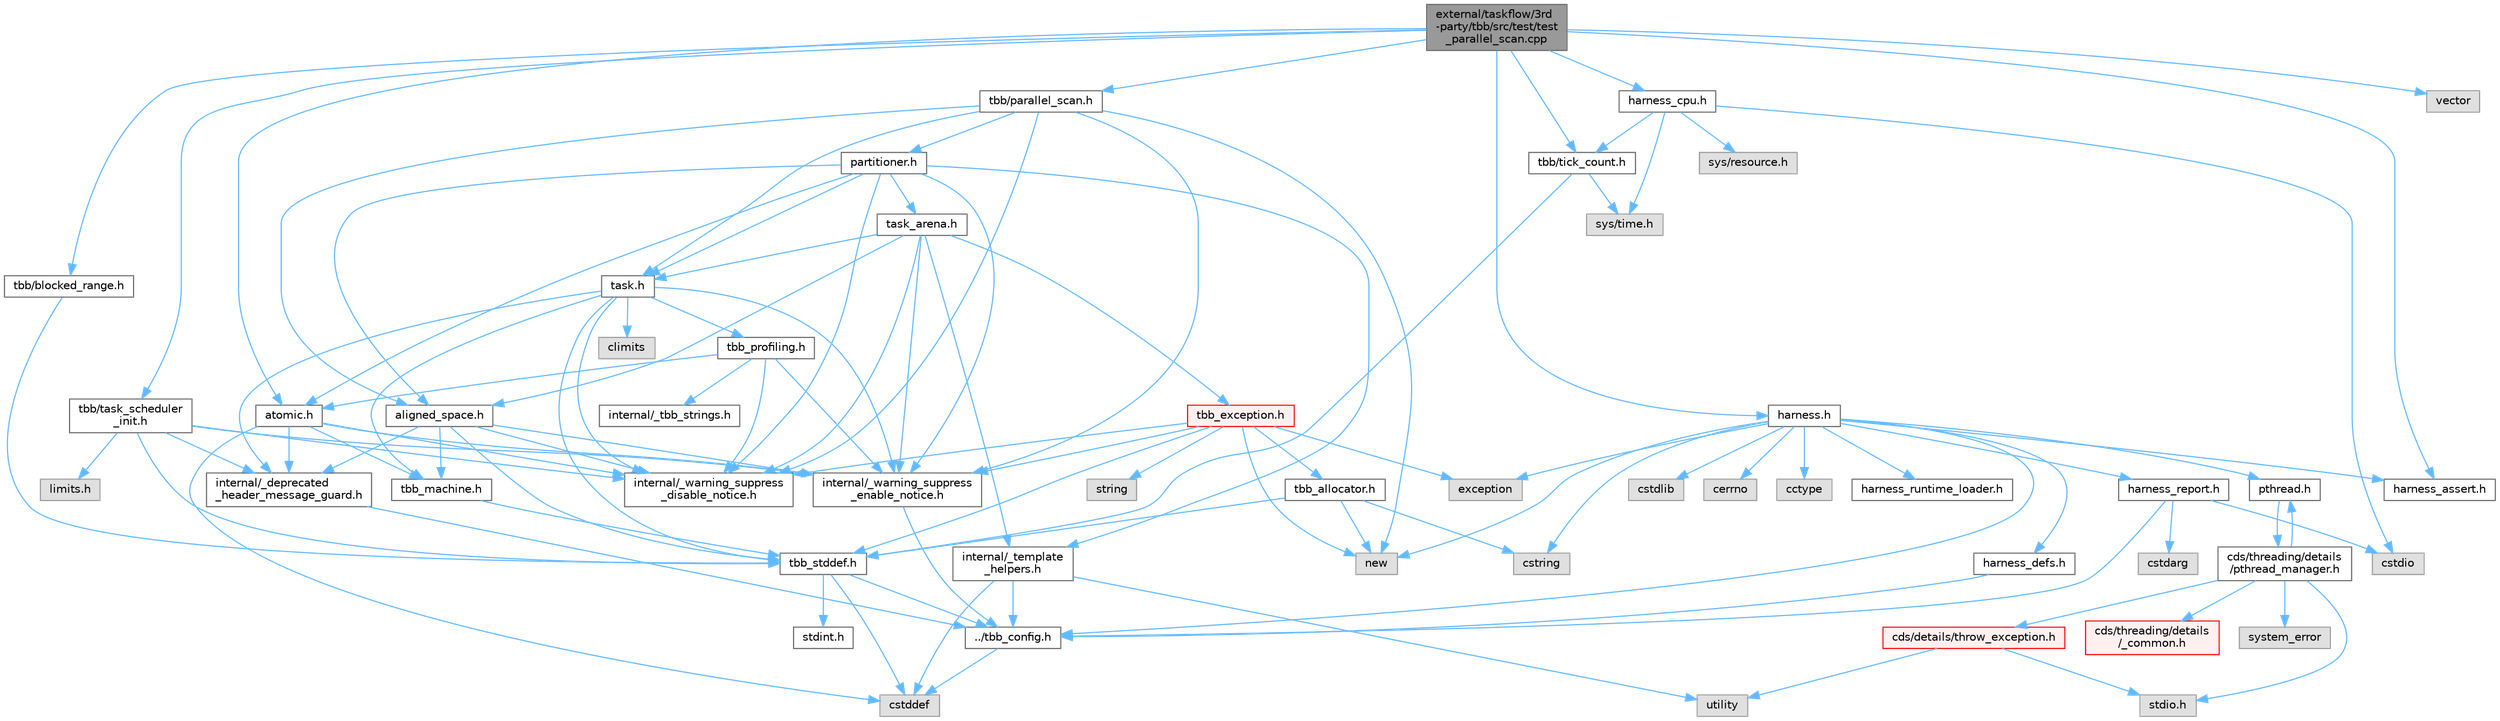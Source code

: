 digraph "external/taskflow/3rd-party/tbb/src/test/test_parallel_scan.cpp"
{
 // LATEX_PDF_SIZE
  bgcolor="transparent";
  edge [fontname=Helvetica,fontsize=10,labelfontname=Helvetica,labelfontsize=10];
  node [fontname=Helvetica,fontsize=10,shape=box,height=0.2,width=0.4];
  Node1 [id="Node000001",label="external/taskflow/3rd\l-party/tbb/src/test/test\l_parallel_scan.cpp",height=0.2,width=0.4,color="gray40", fillcolor="grey60", style="filled", fontcolor="black",tooltip=" "];
  Node1 -> Node2 [id="edge106_Node000001_Node000002",color="steelblue1",style="solid",tooltip=" "];
  Node2 [id="Node000002",label="tbb/parallel_scan.h",height=0.2,width=0.4,color="grey40", fillcolor="white", style="filled",URL="$parallel__scan_8h.html",tooltip=" "];
  Node2 -> Node3 [id="edge107_Node000002_Node000003",color="steelblue1",style="solid",tooltip=" "];
  Node3 [id="Node000003",label="internal/_warning_suppress\l_enable_notice.h",height=0.2,width=0.4,color="grey40", fillcolor="white", style="filled",URL="$__warning__suppress__enable__notice_8h.html",tooltip=" "];
  Node3 -> Node4 [id="edge108_Node000003_Node000004",color="steelblue1",style="solid",tooltip=" "];
  Node4 [id="Node000004",label="../tbb_config.h",height=0.2,width=0.4,color="grey40", fillcolor="white", style="filled",URL="$tbb__config_8h.html",tooltip=" "];
  Node4 -> Node5 [id="edge109_Node000004_Node000005",color="steelblue1",style="solid",tooltip=" "];
  Node5 [id="Node000005",label="cstddef",height=0.2,width=0.4,color="grey60", fillcolor="#E0E0E0", style="filled",tooltip=" "];
  Node2 -> Node6 [id="edge110_Node000002_Node000006",color="steelblue1",style="solid",tooltip=" "];
  Node6 [id="Node000006",label="task.h",height=0.2,width=0.4,color="grey40", fillcolor="white", style="filled",URL="$task_8h.html",tooltip=" "];
  Node6 -> Node7 [id="edge111_Node000006_Node000007",color="steelblue1",style="solid",tooltip=" "];
  Node7 [id="Node000007",label="internal/_deprecated\l_header_message_guard.h",height=0.2,width=0.4,color="grey40", fillcolor="white", style="filled",URL="$__deprecated__header__message__guard_8h.html",tooltip=" "];
  Node7 -> Node4 [id="edge112_Node000007_Node000004",color="steelblue1",style="solid",tooltip=" "];
  Node6 -> Node3 [id="edge113_Node000006_Node000003",color="steelblue1",style="solid",tooltip=" "];
  Node6 -> Node8 [id="edge114_Node000006_Node000008",color="steelblue1",style="solid",tooltip=" "];
  Node8 [id="Node000008",label="tbb_stddef.h",height=0.2,width=0.4,color="grey40", fillcolor="white", style="filled",URL="$tbb__stddef_8h.html",tooltip=" "];
  Node8 -> Node4 [id="edge115_Node000008_Node000004",color="steelblue1",style="solid",tooltip=" "];
  Node8 -> Node5 [id="edge116_Node000008_Node000005",color="steelblue1",style="solid",tooltip=" "];
  Node8 -> Node9 [id="edge117_Node000008_Node000009",color="steelblue1",style="solid",tooltip=" "];
  Node9 [id="Node000009",label="stdint.h",height=0.2,width=0.4,color="grey40", fillcolor="white", style="filled",URL="$stdint_8h.html",tooltip=" "];
  Node6 -> Node10 [id="edge118_Node000006_Node000010",color="steelblue1",style="solid",tooltip=" "];
  Node10 [id="Node000010",label="tbb_machine.h",height=0.2,width=0.4,color="grey40", fillcolor="white", style="filled",URL="$tbb__machine_8h.html",tooltip=" "];
  Node10 -> Node8 [id="edge119_Node000010_Node000008",color="steelblue1",style="solid",tooltip=" "];
  Node6 -> Node11 [id="edge120_Node000006_Node000011",color="steelblue1",style="solid",tooltip=" "];
  Node11 [id="Node000011",label="tbb_profiling.h",height=0.2,width=0.4,color="grey40", fillcolor="white", style="filled",URL="$tbb__profiling_8h.html",tooltip=" "];
  Node11 -> Node3 [id="edge121_Node000011_Node000003",color="steelblue1",style="solid",tooltip=" "];
  Node11 -> Node12 [id="edge122_Node000011_Node000012",color="steelblue1",style="solid",tooltip=" "];
  Node12 [id="Node000012",label="internal/_tbb_strings.h",height=0.2,width=0.4,color="grey40", fillcolor="white", style="filled",URL="$__tbb__strings_8h.html",tooltip=" "];
  Node11 -> Node13 [id="edge123_Node000011_Node000013",color="steelblue1",style="solid",tooltip=" "];
  Node13 [id="Node000013",label="atomic.h",height=0.2,width=0.4,color="grey40", fillcolor="white", style="filled",URL="$external_2taskflow_23rd-party_2tbb_2include_2tbb_2atomic_8h.html",tooltip=" "];
  Node13 -> Node7 [id="edge124_Node000013_Node000007",color="steelblue1",style="solid",tooltip=" "];
  Node13 -> Node3 [id="edge125_Node000013_Node000003",color="steelblue1",style="solid",tooltip=" "];
  Node13 -> Node5 [id="edge126_Node000013_Node000005",color="steelblue1",style="solid",tooltip=" "];
  Node13 -> Node10 [id="edge127_Node000013_Node000010",color="steelblue1",style="solid",tooltip=" "];
  Node13 -> Node14 [id="edge128_Node000013_Node000014",color="steelblue1",style="solid",tooltip=" "];
  Node14 [id="Node000014",label="internal/_warning_suppress\l_disable_notice.h",height=0.2,width=0.4,color="grey40", fillcolor="white", style="filled",URL="$__warning__suppress__disable__notice_8h.html",tooltip=" "];
  Node11 -> Node14 [id="edge129_Node000011_Node000014",color="steelblue1",style="solid",tooltip=" "];
  Node6 -> Node15 [id="edge130_Node000006_Node000015",color="steelblue1",style="solid",tooltip=" "];
  Node15 [id="Node000015",label="climits",height=0.2,width=0.4,color="grey60", fillcolor="#E0E0E0", style="filled",tooltip=" "];
  Node6 -> Node14 [id="edge131_Node000006_Node000014",color="steelblue1",style="solid",tooltip=" "];
  Node2 -> Node16 [id="edge132_Node000002_Node000016",color="steelblue1",style="solid",tooltip=" "];
  Node16 [id="Node000016",label="aligned_space.h",height=0.2,width=0.4,color="grey40", fillcolor="white", style="filled",URL="$aligned__space_8h.html",tooltip=" "];
  Node16 -> Node7 [id="edge133_Node000016_Node000007",color="steelblue1",style="solid",tooltip=" "];
  Node16 -> Node3 [id="edge134_Node000016_Node000003",color="steelblue1",style="solid",tooltip=" "];
  Node16 -> Node8 [id="edge135_Node000016_Node000008",color="steelblue1",style="solid",tooltip=" "];
  Node16 -> Node10 [id="edge136_Node000016_Node000010",color="steelblue1",style="solid",tooltip=" "];
  Node16 -> Node14 [id="edge137_Node000016_Node000014",color="steelblue1",style="solid",tooltip=" "];
  Node2 -> Node17 [id="edge138_Node000002_Node000017",color="steelblue1",style="solid",tooltip=" "];
  Node17 [id="Node000017",label="new",height=0.2,width=0.4,color="grey60", fillcolor="#E0E0E0", style="filled",tooltip=" "];
  Node2 -> Node18 [id="edge139_Node000002_Node000018",color="steelblue1",style="solid",tooltip=" "];
  Node18 [id="Node000018",label="partitioner.h",height=0.2,width=0.4,color="grey40", fillcolor="white", style="filled",URL="$partitioner_8h.html",tooltip=" "];
  Node18 -> Node3 [id="edge140_Node000018_Node000003",color="steelblue1",style="solid",tooltip=" "];
  Node18 -> Node6 [id="edge141_Node000018_Node000006",color="steelblue1",style="solid",tooltip=" "];
  Node18 -> Node19 [id="edge142_Node000018_Node000019",color="steelblue1",style="solid",tooltip=" "];
  Node19 [id="Node000019",label="task_arena.h",height=0.2,width=0.4,color="grey40", fillcolor="white", style="filled",URL="$task__arena_8h.html",tooltip=" "];
  Node19 -> Node3 [id="edge143_Node000019_Node000003",color="steelblue1",style="solid",tooltip=" "];
  Node19 -> Node6 [id="edge144_Node000019_Node000006",color="steelblue1",style="solid",tooltip=" "];
  Node19 -> Node20 [id="edge145_Node000019_Node000020",color="steelblue1",style="solid",tooltip=" "];
  Node20 [id="Node000020",label="tbb_exception.h",height=0.2,width=0.4,color="red", fillcolor="#FFF0F0", style="filled",URL="$tbb__exception_8h.html",tooltip=" "];
  Node20 -> Node3 [id="edge146_Node000020_Node000003",color="steelblue1",style="solid",tooltip=" "];
  Node20 -> Node8 [id="edge147_Node000020_Node000008",color="steelblue1",style="solid",tooltip=" "];
  Node20 -> Node21 [id="edge148_Node000020_Node000021",color="steelblue1",style="solid",tooltip=" "];
  Node21 [id="Node000021",label="exception",height=0.2,width=0.4,color="grey60", fillcolor="#E0E0E0", style="filled",tooltip=" "];
  Node20 -> Node17 [id="edge149_Node000020_Node000017",color="steelblue1",style="solid",tooltip=" "];
  Node20 -> Node22 [id="edge150_Node000020_Node000022",color="steelblue1",style="solid",tooltip=" "];
  Node22 [id="Node000022",label="string",height=0.2,width=0.4,color="grey60", fillcolor="#E0E0E0", style="filled",tooltip=" "];
  Node20 -> Node23 [id="edge151_Node000020_Node000023",color="steelblue1",style="solid",tooltip=" "];
  Node23 [id="Node000023",label="tbb_allocator.h",height=0.2,width=0.4,color="grey40", fillcolor="white", style="filled",URL="$tbb__allocator_8h.html",tooltip=" "];
  Node23 -> Node8 [id="edge152_Node000023_Node000008",color="steelblue1",style="solid",tooltip=" "];
  Node23 -> Node17 [id="edge153_Node000023_Node000017",color="steelblue1",style="solid",tooltip=" "];
  Node23 -> Node24 [id="edge154_Node000023_Node000024",color="steelblue1",style="solid",tooltip=" "];
  Node24 [id="Node000024",label="cstring",height=0.2,width=0.4,color="grey60", fillcolor="#E0E0E0", style="filled",tooltip=" "];
  Node20 -> Node14 [id="edge155_Node000020_Node000014",color="steelblue1",style="solid",tooltip=" "];
  Node19 -> Node26 [id="edge156_Node000019_Node000026",color="steelblue1",style="solid",tooltip=" "];
  Node26 [id="Node000026",label="internal/_template\l_helpers.h",height=0.2,width=0.4,color="grey40", fillcolor="white", style="filled",URL="$__template__helpers_8h.html",tooltip=" "];
  Node26 -> Node27 [id="edge157_Node000026_Node000027",color="steelblue1",style="solid",tooltip=" "];
  Node27 [id="Node000027",label="utility",height=0.2,width=0.4,color="grey60", fillcolor="#E0E0E0", style="filled",tooltip=" "];
  Node26 -> Node5 [id="edge158_Node000026_Node000005",color="steelblue1",style="solid",tooltip=" "];
  Node26 -> Node4 [id="edge159_Node000026_Node000004",color="steelblue1",style="solid",tooltip=" "];
  Node19 -> Node16 [id="edge160_Node000019_Node000016",color="steelblue1",style="solid",tooltip=" "];
  Node19 -> Node14 [id="edge161_Node000019_Node000014",color="steelblue1",style="solid",tooltip=" "];
  Node18 -> Node16 [id="edge162_Node000018_Node000016",color="steelblue1",style="solid",tooltip=" "];
  Node18 -> Node13 [id="edge163_Node000018_Node000013",color="steelblue1",style="solid",tooltip=" "];
  Node18 -> Node26 [id="edge164_Node000018_Node000026",color="steelblue1",style="solid",tooltip=" "];
  Node18 -> Node14 [id="edge165_Node000018_Node000014",color="steelblue1",style="solid",tooltip=" "];
  Node2 -> Node14 [id="edge166_Node000002_Node000014",color="steelblue1",style="solid",tooltip=" "];
  Node1 -> Node28 [id="edge167_Node000001_Node000028",color="steelblue1",style="solid",tooltip=" "];
  Node28 [id="Node000028",label="tbb/blocked_range.h",height=0.2,width=0.4,color="grey40", fillcolor="white", style="filled",URL="$blocked__range_8h.html",tooltip=" "];
  Node28 -> Node8 [id="edge168_Node000028_Node000008",color="steelblue1",style="solid",tooltip=" "];
  Node1 -> Node29 [id="edge169_Node000001_Node000029",color="steelblue1",style="solid",tooltip=" "];
  Node29 [id="Node000029",label="harness_assert.h",height=0.2,width=0.4,color="grey40", fillcolor="white", style="filled",URL="$harness__assert_8h.html",tooltip=" "];
  Node1 -> Node30 [id="edge170_Node000001_Node000030",color="steelblue1",style="solid",tooltip=" "];
  Node30 [id="Node000030",label="vector",height=0.2,width=0.4,color="grey60", fillcolor="#E0E0E0", style="filled",tooltip=" "];
  Node1 -> Node31 [id="edge171_Node000001_Node000031",color="steelblue1",style="solid",tooltip=" "];
  Node31 [id="Node000031",label="harness.h",height=0.2,width=0.4,color="grey40", fillcolor="white", style="filled",URL="$harness_8h.html",tooltip=" "];
  Node31 -> Node4 [id="edge172_Node000031_Node000004",color="steelblue1",style="solid",tooltip=" "];
  Node31 -> Node32 [id="edge173_Node000031_Node000032",color="steelblue1",style="solid",tooltip=" "];
  Node32 [id="Node000032",label="harness_defs.h",height=0.2,width=0.4,color="grey40", fillcolor="white", style="filled",URL="$harness__defs_8h.html",tooltip=" "];
  Node32 -> Node4 [id="edge174_Node000032_Node000004",color="steelblue1",style="solid",tooltip=" "];
  Node31 -> Node33 [id="edge175_Node000031_Node000033",color="steelblue1",style="solid",tooltip=" "];
  Node33 [id="Node000033",label="cstdlib",height=0.2,width=0.4,color="grey60", fillcolor="#E0E0E0", style="filled",tooltip=" "];
  Node31 -> Node24 [id="edge176_Node000031_Node000024",color="steelblue1",style="solid",tooltip=" "];
  Node31 -> Node34 [id="edge177_Node000031_Node000034",color="steelblue1",style="solid",tooltip=" "];
  Node34 [id="Node000034",label="cerrno",height=0.2,width=0.4,color="grey60", fillcolor="#E0E0E0", style="filled",tooltip=" "];
  Node31 -> Node35 [id="edge178_Node000031_Node000035",color="steelblue1",style="solid",tooltip=" "];
  Node35 [id="Node000035",label="cctype",height=0.2,width=0.4,color="grey60", fillcolor="#E0E0E0", style="filled",tooltip=" "];
  Node31 -> Node17 [id="edge179_Node000031_Node000017",color="steelblue1",style="solid",tooltip=" "];
  Node31 -> Node36 [id="edge180_Node000031_Node000036",color="steelblue1",style="solid",tooltip=" "];
  Node36 [id="Node000036",label="pthread.h",height=0.2,width=0.4,color="grey40", fillcolor="white", style="filled",URL="$pthread_8h.html",tooltip=" "];
  Node36 -> Node37 [id="edge181_Node000036_Node000037",color="steelblue1",style="solid",tooltip=" "];
  Node37 [id="Node000037",label="cds/threading/details\l/pthread_manager.h",height=0.2,width=0.4,color="grey40", fillcolor="white", style="filled",URL="$pthread__manager_8h.html",tooltip=" "];
  Node37 -> Node38 [id="edge182_Node000037_Node000038",color="steelblue1",style="solid",tooltip=" "];
  Node38 [id="Node000038",label="system_error",height=0.2,width=0.4,color="grey60", fillcolor="#E0E0E0", style="filled",tooltip=" "];
  Node37 -> Node39 [id="edge183_Node000037_Node000039",color="steelblue1",style="solid",tooltip=" "];
  Node39 [id="Node000039",label="stdio.h",height=0.2,width=0.4,color="grey60", fillcolor="#E0E0E0", style="filled",tooltip=" "];
  Node37 -> Node36 [id="edge184_Node000037_Node000036",color="steelblue1",style="solid",tooltip=" "];
  Node37 -> Node40 [id="edge185_Node000037_Node000040",color="steelblue1",style="solid",tooltip=" "];
  Node40 [id="Node000040",label="cds/threading/details\l/_common.h",height=0.2,width=0.4,color="red", fillcolor="#FFF0F0", style="filled",URL="$__common_8h.html",tooltip=" "];
  Node37 -> Node71 [id="edge186_Node000037_Node000071",color="steelblue1",style="solid",tooltip=" "];
  Node71 [id="Node000071",label="cds/details/throw_exception.h",height=0.2,width=0.4,color="red", fillcolor="#FFF0F0", style="filled",URL="$throw__exception_8h.html",tooltip=" "];
  Node71 -> Node39 [id="edge187_Node000071_Node000039",color="steelblue1",style="solid",tooltip=" "];
  Node71 -> Node27 [id="edge188_Node000071_Node000027",color="steelblue1",style="solid",tooltip=" "];
  Node31 -> Node79 [id="edge189_Node000031_Node000079",color="steelblue1",style="solid",tooltip=" "];
  Node79 [id="Node000079",label="harness_runtime_loader.h",height=0.2,width=0.4,color="grey40", fillcolor="white", style="filled",URL="$harness__runtime__loader_8h.html",tooltip=" "];
  Node31 -> Node80 [id="edge190_Node000031_Node000080",color="steelblue1",style="solid",tooltip=" "];
  Node80 [id="Node000080",label="harness_report.h",height=0.2,width=0.4,color="grey40", fillcolor="white", style="filled",URL="$harness__report_8h.html",tooltip=" "];
  Node80 -> Node81 [id="edge191_Node000080_Node000081",color="steelblue1",style="solid",tooltip=" "];
  Node81 [id="Node000081",label="cstdio",height=0.2,width=0.4,color="grey60", fillcolor="#E0E0E0", style="filled",tooltip=" "];
  Node80 -> Node82 [id="edge192_Node000080_Node000082",color="steelblue1",style="solid",tooltip=" "];
  Node82 [id="Node000082",label="cstdarg",height=0.2,width=0.4,color="grey60", fillcolor="#E0E0E0", style="filled",tooltip=" "];
  Node80 -> Node4 [id="edge193_Node000080_Node000004",color="steelblue1",style="solid",tooltip=" "];
  Node31 -> Node21 [id="edge194_Node000031_Node000021",color="steelblue1",style="solid",tooltip=" "];
  Node31 -> Node29 [id="edge195_Node000031_Node000029",color="steelblue1",style="solid",tooltip=" "];
  Node1 -> Node13 [id="edge196_Node000001_Node000013",color="steelblue1",style="solid",tooltip=" "];
  Node1 -> Node83 [id="edge197_Node000001_Node000083",color="steelblue1",style="solid",tooltip=" "];
  Node83 [id="Node000083",label="tbb/tick_count.h",height=0.2,width=0.4,color="grey40", fillcolor="white", style="filled",URL="$tick__count_8h.html",tooltip=" "];
  Node83 -> Node8 [id="edge198_Node000083_Node000008",color="steelblue1",style="solid",tooltip=" "];
  Node83 -> Node84 [id="edge199_Node000083_Node000084",color="steelblue1",style="solid",tooltip=" "];
  Node84 [id="Node000084",label="sys/time.h",height=0.2,width=0.4,color="grey60", fillcolor="#E0E0E0", style="filled",tooltip=" "];
  Node1 -> Node85 [id="edge200_Node000001_Node000085",color="steelblue1",style="solid",tooltip=" "];
  Node85 [id="Node000085",label="tbb/task_scheduler\l_init.h",height=0.2,width=0.4,color="grey40", fillcolor="white", style="filled",URL="$task__scheduler__init_8h.html",tooltip=" "];
  Node85 -> Node7 [id="edge201_Node000085_Node000007",color="steelblue1",style="solid",tooltip=" "];
  Node85 -> Node3 [id="edge202_Node000085_Node000003",color="steelblue1",style="solid",tooltip=" "];
  Node85 -> Node8 [id="edge203_Node000085_Node000008",color="steelblue1",style="solid",tooltip=" "];
  Node85 -> Node86 [id="edge204_Node000085_Node000086",color="steelblue1",style="solid",tooltip=" "];
  Node86 [id="Node000086",label="limits.h",height=0.2,width=0.4,color="grey60", fillcolor="#E0E0E0", style="filled",tooltip=" "];
  Node85 -> Node14 [id="edge205_Node000085_Node000014",color="steelblue1",style="solid",tooltip=" "];
  Node1 -> Node87 [id="edge206_Node000001_Node000087",color="steelblue1",style="solid",tooltip=" "];
  Node87 [id="Node000087",label="harness_cpu.h",height=0.2,width=0.4,color="grey40", fillcolor="white", style="filled",URL="$harness__cpu_8h.html",tooltip=" "];
  Node87 -> Node84 [id="edge207_Node000087_Node000084",color="steelblue1",style="solid",tooltip=" "];
  Node87 -> Node88 [id="edge208_Node000087_Node000088",color="steelblue1",style="solid",tooltip=" "];
  Node88 [id="Node000088",label="sys/resource.h",height=0.2,width=0.4,color="grey60", fillcolor="#E0E0E0", style="filled",tooltip=" "];
  Node87 -> Node83 [id="edge209_Node000087_Node000083",color="steelblue1",style="solid",tooltip=" "];
  Node87 -> Node81 [id="edge210_Node000087_Node000081",color="steelblue1",style="solid",tooltip=" "];
}
